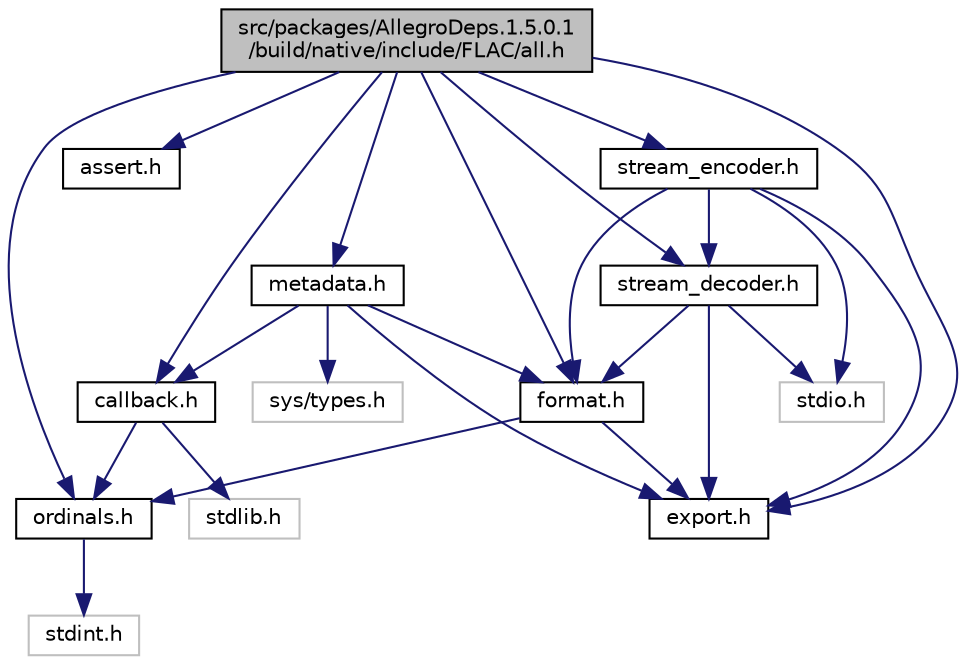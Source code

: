 digraph "src/packages/AllegroDeps.1.5.0.1/build/native/include/FLAC/all.h"
{
  edge [fontname="Helvetica",fontsize="10",labelfontname="Helvetica",labelfontsize="10"];
  node [fontname="Helvetica",fontsize="10",shape=record];
  Node0 [label="src/packages/AllegroDeps.1.5.0.1\l/build/native/include/FLAC/all.h",height=0.2,width=0.4,color="black", fillcolor="grey75", style="filled", fontcolor="black"];
  Node0 -> Node1 [color="midnightblue",fontsize="10",style="solid",fontname="Helvetica"];
  Node1 [label="export.h",height=0.2,width=0.4,color="black", fillcolor="white", style="filled",URL="$export_8h.html",tooltip="This module contains #defines and symbols for exporting function calls, and providing version informa..."];
  Node0 -> Node2 [color="midnightblue",fontsize="10",style="solid",fontname="Helvetica"];
  Node2 [label="assert.h",height=0.2,width=0.4,color="black", fillcolor="white", style="filled",URL="$assert_8h.html"];
  Node0 -> Node3 [color="midnightblue",fontsize="10",style="solid",fontname="Helvetica"];
  Node3 [label="callback.h",height=0.2,width=0.4,color="black", fillcolor="white", style="filled",URL="$callback_8h.html",tooltip="This module defines the structures for describing I/O callbacks to the other FLAC interfaces..."];
  Node3 -> Node4 [color="midnightblue",fontsize="10",style="solid",fontname="Helvetica"];
  Node4 [label="ordinals.h",height=0.2,width=0.4,color="black", fillcolor="white", style="filled",URL="$ordinals_8h.html"];
  Node4 -> Node5 [color="midnightblue",fontsize="10",style="solid",fontname="Helvetica"];
  Node5 [label="stdint.h",height=0.2,width=0.4,color="grey75", fillcolor="white", style="filled"];
  Node3 -> Node6 [color="midnightblue",fontsize="10",style="solid",fontname="Helvetica"];
  Node6 [label="stdlib.h",height=0.2,width=0.4,color="grey75", fillcolor="white", style="filled"];
  Node0 -> Node7 [color="midnightblue",fontsize="10",style="solid",fontname="Helvetica"];
  Node7 [label="format.h",height=0.2,width=0.4,color="black", fillcolor="white", style="filled",URL="$format_8h.html",tooltip="This module contains structure definitions for the representation of FLAC format components in memory..."];
  Node7 -> Node1 [color="midnightblue",fontsize="10",style="solid",fontname="Helvetica"];
  Node7 -> Node4 [color="midnightblue",fontsize="10",style="solid",fontname="Helvetica"];
  Node0 -> Node8 [color="midnightblue",fontsize="10",style="solid",fontname="Helvetica"];
  Node8 [label="metadata.h",height=0.2,width=0.4,color="black", fillcolor="white", style="filled",URL="$metadata_8h.html",tooltip="This module provides functions for creating and manipulating FLAC metadata blocks in memory..."];
  Node8 -> Node9 [color="midnightblue",fontsize="10",style="solid",fontname="Helvetica"];
  Node9 [label="sys/types.h",height=0.2,width=0.4,color="grey75", fillcolor="white", style="filled"];
  Node8 -> Node1 [color="midnightblue",fontsize="10",style="solid",fontname="Helvetica"];
  Node8 -> Node3 [color="midnightblue",fontsize="10",style="solid",fontname="Helvetica"];
  Node8 -> Node7 [color="midnightblue",fontsize="10",style="solid",fontname="Helvetica"];
  Node0 -> Node4 [color="midnightblue",fontsize="10",style="solid",fontname="Helvetica"];
  Node0 -> Node10 [color="midnightblue",fontsize="10",style="solid",fontname="Helvetica"];
  Node10 [label="stream_decoder.h",height=0.2,width=0.4,color="black", fillcolor="white", style="filled",URL="$stream__decoder_8h.html",tooltip="This module contains the functions which implement the stream decoder. "];
  Node10 -> Node11 [color="midnightblue",fontsize="10",style="solid",fontname="Helvetica"];
  Node11 [label="stdio.h",height=0.2,width=0.4,color="grey75", fillcolor="white", style="filled"];
  Node10 -> Node1 [color="midnightblue",fontsize="10",style="solid",fontname="Helvetica"];
  Node10 -> Node7 [color="midnightblue",fontsize="10",style="solid",fontname="Helvetica"];
  Node0 -> Node12 [color="midnightblue",fontsize="10",style="solid",fontname="Helvetica"];
  Node12 [label="stream_encoder.h",height=0.2,width=0.4,color="black", fillcolor="white", style="filled",URL="$stream__encoder_8h.html",tooltip="This module contains the functions which implement the stream encoder. "];
  Node12 -> Node11 [color="midnightblue",fontsize="10",style="solid",fontname="Helvetica"];
  Node12 -> Node1 [color="midnightblue",fontsize="10",style="solid",fontname="Helvetica"];
  Node12 -> Node7 [color="midnightblue",fontsize="10",style="solid",fontname="Helvetica"];
  Node12 -> Node10 [color="midnightblue",fontsize="10",style="solid",fontname="Helvetica"];
}
